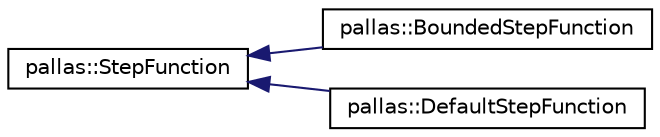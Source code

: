 digraph "Graphical Class Hierarchy"
{
  edge [fontname="Helvetica",fontsize="10",labelfontname="Helvetica",labelfontsize="10"];
  node [fontname="Helvetica",fontsize="10",shape=record];
  rankdir="LR";
  Node1 [label="pallas::StepFunction",height=0.2,width=0.4,color="black", fillcolor="white", style="filled",URL="$classpallas_1_1_step_function.html",tooltip="Interface to produce randomized candidate solutions. "];
  Node1 -> Node2 [dir="back",color="midnightblue",fontsize="10",style="solid",fontname="Helvetica"];
  Node2 [label="pallas::BoundedStepFunction",height=0.2,width=0.4,color="black", fillcolor="white", style="filled",URL="$classpallas_1_1_bounded_step_function.html",tooltip="A new candidate solution is generated between upper and lower bounds. Each degree of freedom in the c..."];
  Node1 -> Node3 [dir="back",color="midnightblue",fontsize="10",style="solid",fontname="Helvetica"];
  Node3 [label="pallas::DefaultStepFunction",height=0.2,width=0.4,color="black", fillcolor="white", style="filled",URL="$classpallas_1_1_default_step_function.html",tooltip="Simple candidate generator that modifies the input by a random amount between +/- step_size..."];
}
